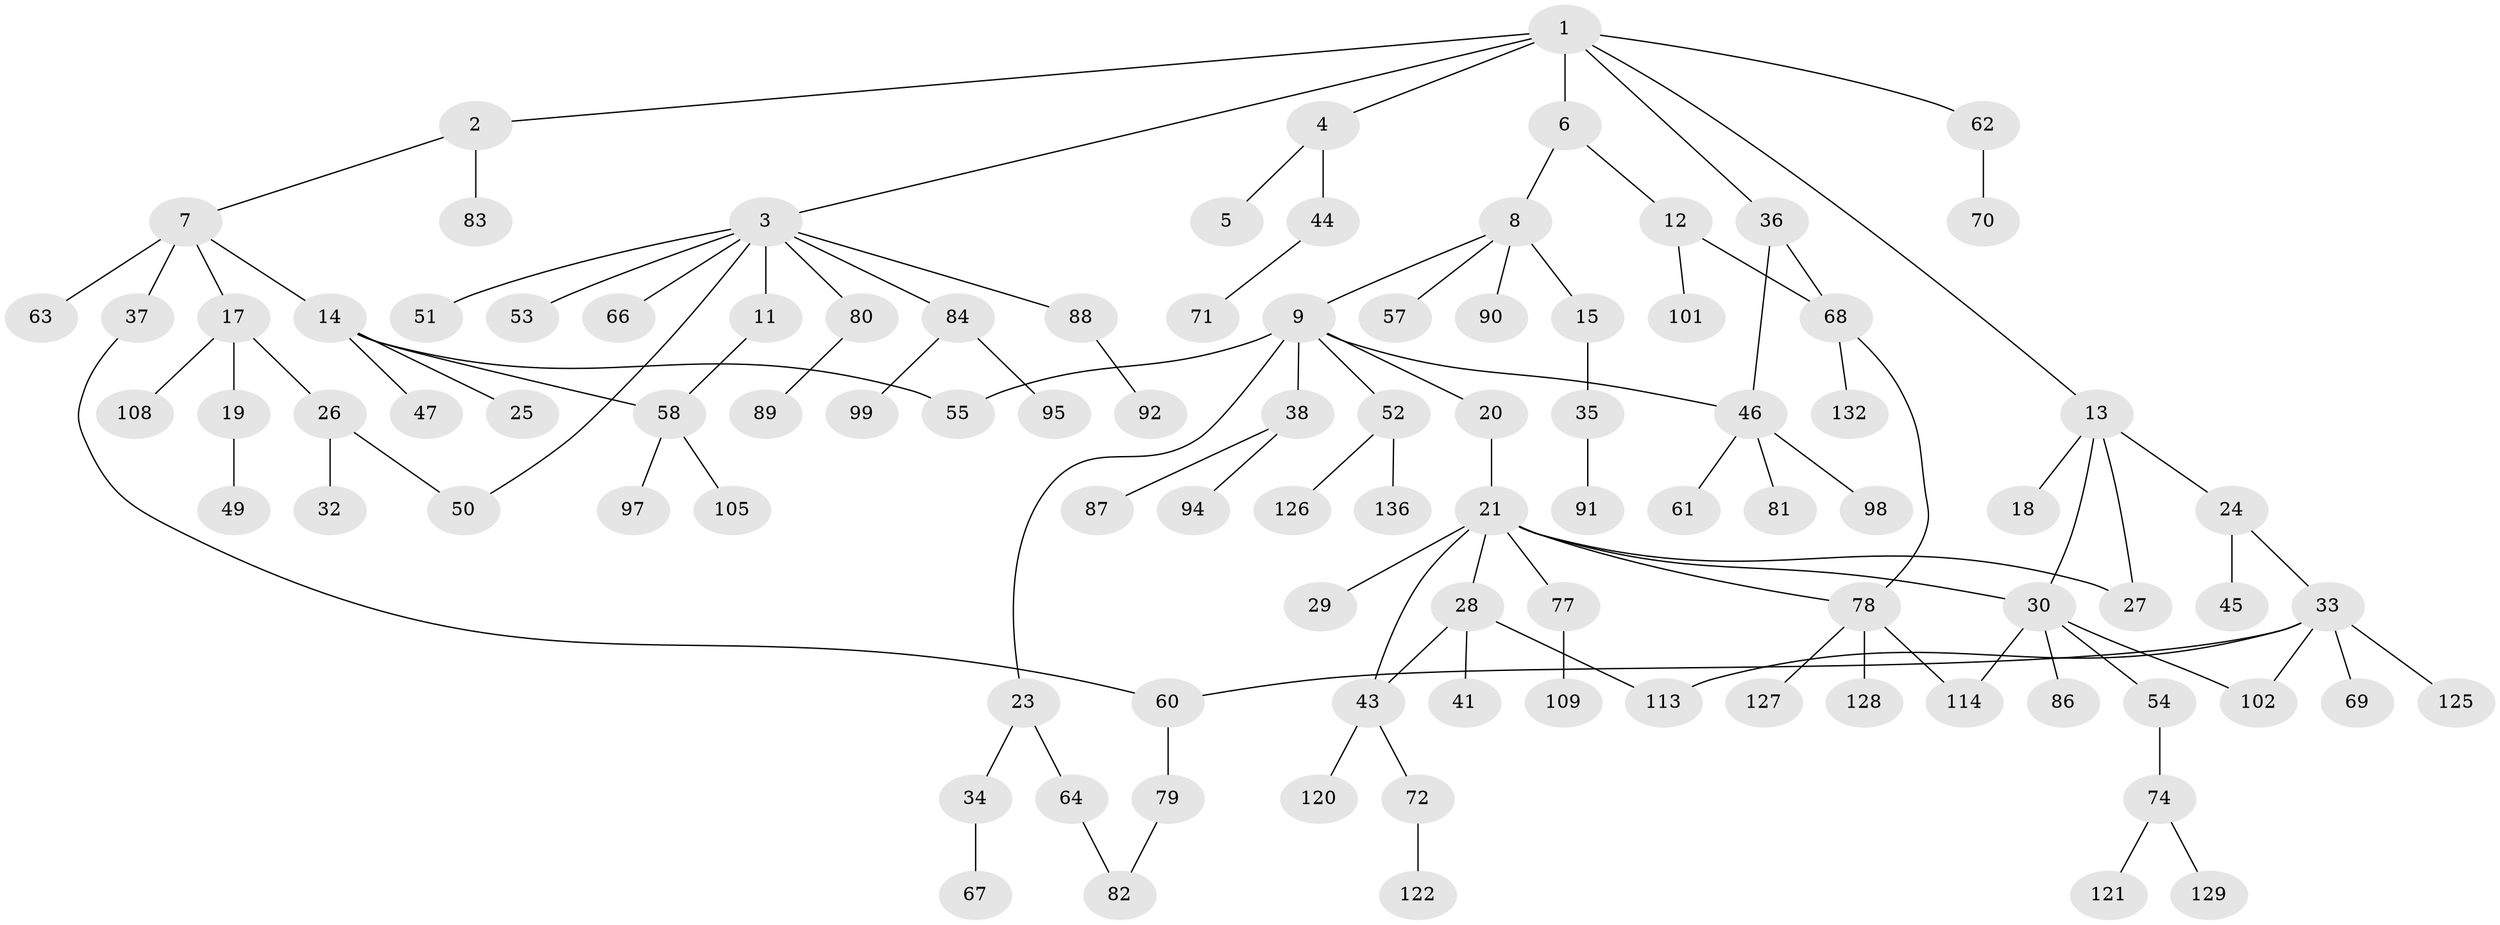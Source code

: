 // original degree distribution, {7: 0.014084507042253521, 3: 0.1619718309859155, 1: 0.4225352112676056, 6: 0.02112676056338028, 8: 0.014084507042253521, 4: 0.08450704225352113, 2: 0.2605633802816901, 5: 0.02112676056338028}
// Generated by graph-tools (version 1.1) at 2025/16/03/04/25 18:16:54]
// undirected, 99 vertices, 112 edges
graph export_dot {
graph [start="1"]
  node [color=gray90,style=filled];
  1;
  2;
  3 [super="+10"];
  4;
  5;
  6;
  7;
  8;
  9 [super="+107"];
  11;
  12 [super="+39"];
  13 [super="+16"];
  14 [super="+22"];
  15 [super="+134"];
  17 [super="+85"];
  18;
  19 [super="+73"];
  20;
  21 [super="+118+103"];
  23 [super="+96"];
  24;
  25;
  26;
  27;
  28;
  29;
  30 [super="+31+48+116"];
  32 [super="+40"];
  33 [super="+56"];
  34;
  35;
  36;
  37 [super="+135+124"];
  38 [super="+76"];
  41 [super="+137"];
  43 [super="+59"];
  44 [super="+141"];
  45;
  46;
  47;
  49;
  50;
  51 [super="+111"];
  52;
  53;
  54 [super="+117+139"];
  55;
  57;
  58 [super="+115"];
  60 [super="+65"];
  61 [super="+123"];
  62;
  63;
  64;
  66;
  67 [super="+100"];
  68;
  69;
  70;
  71;
  72;
  74;
  77;
  78;
  79;
  80;
  81;
  82;
  83;
  84 [super="+93"];
  86;
  87;
  88;
  89;
  90;
  91;
  92;
  94;
  95;
  97;
  98 [super="+130"];
  99 [super="+138+119"];
  101;
  102 [super="+106"];
  105;
  108;
  109;
  113;
  114;
  120;
  121;
  122;
  125;
  126 [super="+142"];
  127 [super="+140"];
  128;
  129;
  132;
  136;
  1 -- 2;
  1 -- 3;
  1 -- 4;
  1 -- 6;
  1 -- 13;
  1 -- 36;
  1 -- 62;
  2 -- 7;
  2 -- 83;
  3 -- 11;
  3 -- 51;
  3 -- 53;
  3 -- 66;
  3 -- 88;
  3 -- 80;
  3 -- 50;
  3 -- 84;
  4 -- 5;
  4 -- 44;
  6 -- 8;
  6 -- 12;
  7 -- 14;
  7 -- 17;
  7 -- 37 [weight=2];
  7 -- 63;
  8 -- 9;
  8 -- 15 [weight=2];
  8 -- 57;
  8 -- 90;
  9 -- 20;
  9 -- 23;
  9 -- 38;
  9 -- 52;
  9 -- 55;
  9 -- 46;
  11 -- 58;
  12 -- 101;
  12 -- 68;
  13 -- 18;
  13 -- 24;
  13 -- 27;
  13 -- 30;
  14 -- 25;
  14 -- 47;
  14 -- 58;
  14 -- 55;
  15 -- 35;
  17 -- 19;
  17 -- 26;
  17 -- 108;
  19 -- 49;
  20 -- 21;
  21 -- 28;
  21 -- 29;
  21 -- 77;
  21 -- 78;
  21 -- 27;
  21 -- 30;
  21 -- 43;
  23 -- 34;
  23 -- 64;
  24 -- 33;
  24 -- 45;
  26 -- 32;
  26 -- 50;
  28 -- 41;
  28 -- 43;
  28 -- 113;
  30 -- 86;
  30 -- 54;
  30 -- 114;
  30 -- 102;
  33 -- 69;
  33 -- 102;
  33 -- 60;
  33 -- 125;
  33 -- 113;
  34 -- 67;
  35 -- 91;
  36 -- 46;
  36 -- 68;
  37 -- 60;
  38 -- 94;
  38 -- 87;
  43 -- 120;
  43 -- 72;
  44 -- 71;
  46 -- 61;
  46 -- 81;
  46 -- 98;
  52 -- 126;
  52 -- 136;
  54 -- 74;
  58 -- 97;
  58 -- 105;
  60 -- 79;
  62 -- 70;
  64 -- 82;
  68 -- 78;
  68 -- 132;
  72 -- 122;
  74 -- 121;
  74 -- 129;
  77 -- 109;
  78 -- 114;
  78 -- 127;
  78 -- 128;
  79 -- 82;
  80 -- 89;
  84 -- 99;
  84 -- 95;
  88 -- 92;
}
